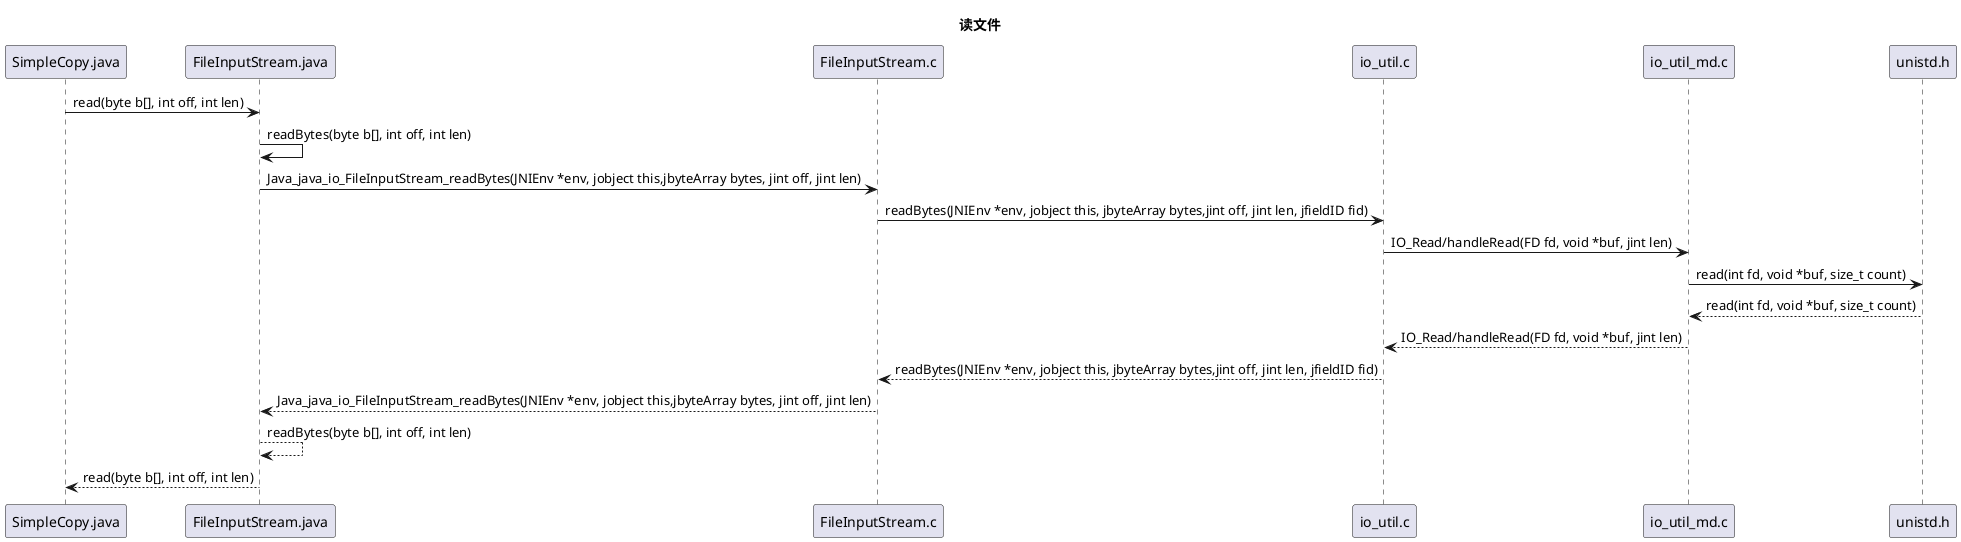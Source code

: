 @startuml

title 读文件

SimpleCopy.java -> FileInputStream.java : read(byte b[], int off, int len)

FileInputStream.java -> FileInputStream.java : readBytes(byte b[], int off, int len)

FileInputStream.java -> FileInputStream.c : Java_java_io_FileInputStream_readBytes(JNIEnv *env, jobject this,jbyteArray bytes, jint off, jint len)

FileInputStream.c -> io_util.c : readBytes(JNIEnv *env, jobject this, jbyteArray bytes,jint off, jint len, jfieldID fid)

io_util.c -> io_util_md.c : IO_Read/handleRead(FD fd, void *buf, jint len)

io_util_md.c -> unistd.h : read(int fd, void *buf, size_t count)

io_util_md.c <-- unistd.h : read(int fd, void *buf, size_t count)

io_util.c <-- io_util_md.c : IO_Read/handleRead(FD fd, void *buf, jint len)

FileInputStream.c <-- io_util.c : readBytes(JNIEnv *env, jobject this, jbyteArray bytes,jint off, jint len, jfieldID fid)

FileInputStream.java <-- FileInputStream.c: Java_java_io_FileInputStream_readBytes(JNIEnv *env, jobject this,jbyteArray bytes, jint off, jint len)

FileInputStream.java --> FileInputStream.java : readBytes(byte b[], int off, int len)

SimpleCopy.java  <-- FileInputStream.java : read(byte b[], int off, int len)

@enduml
